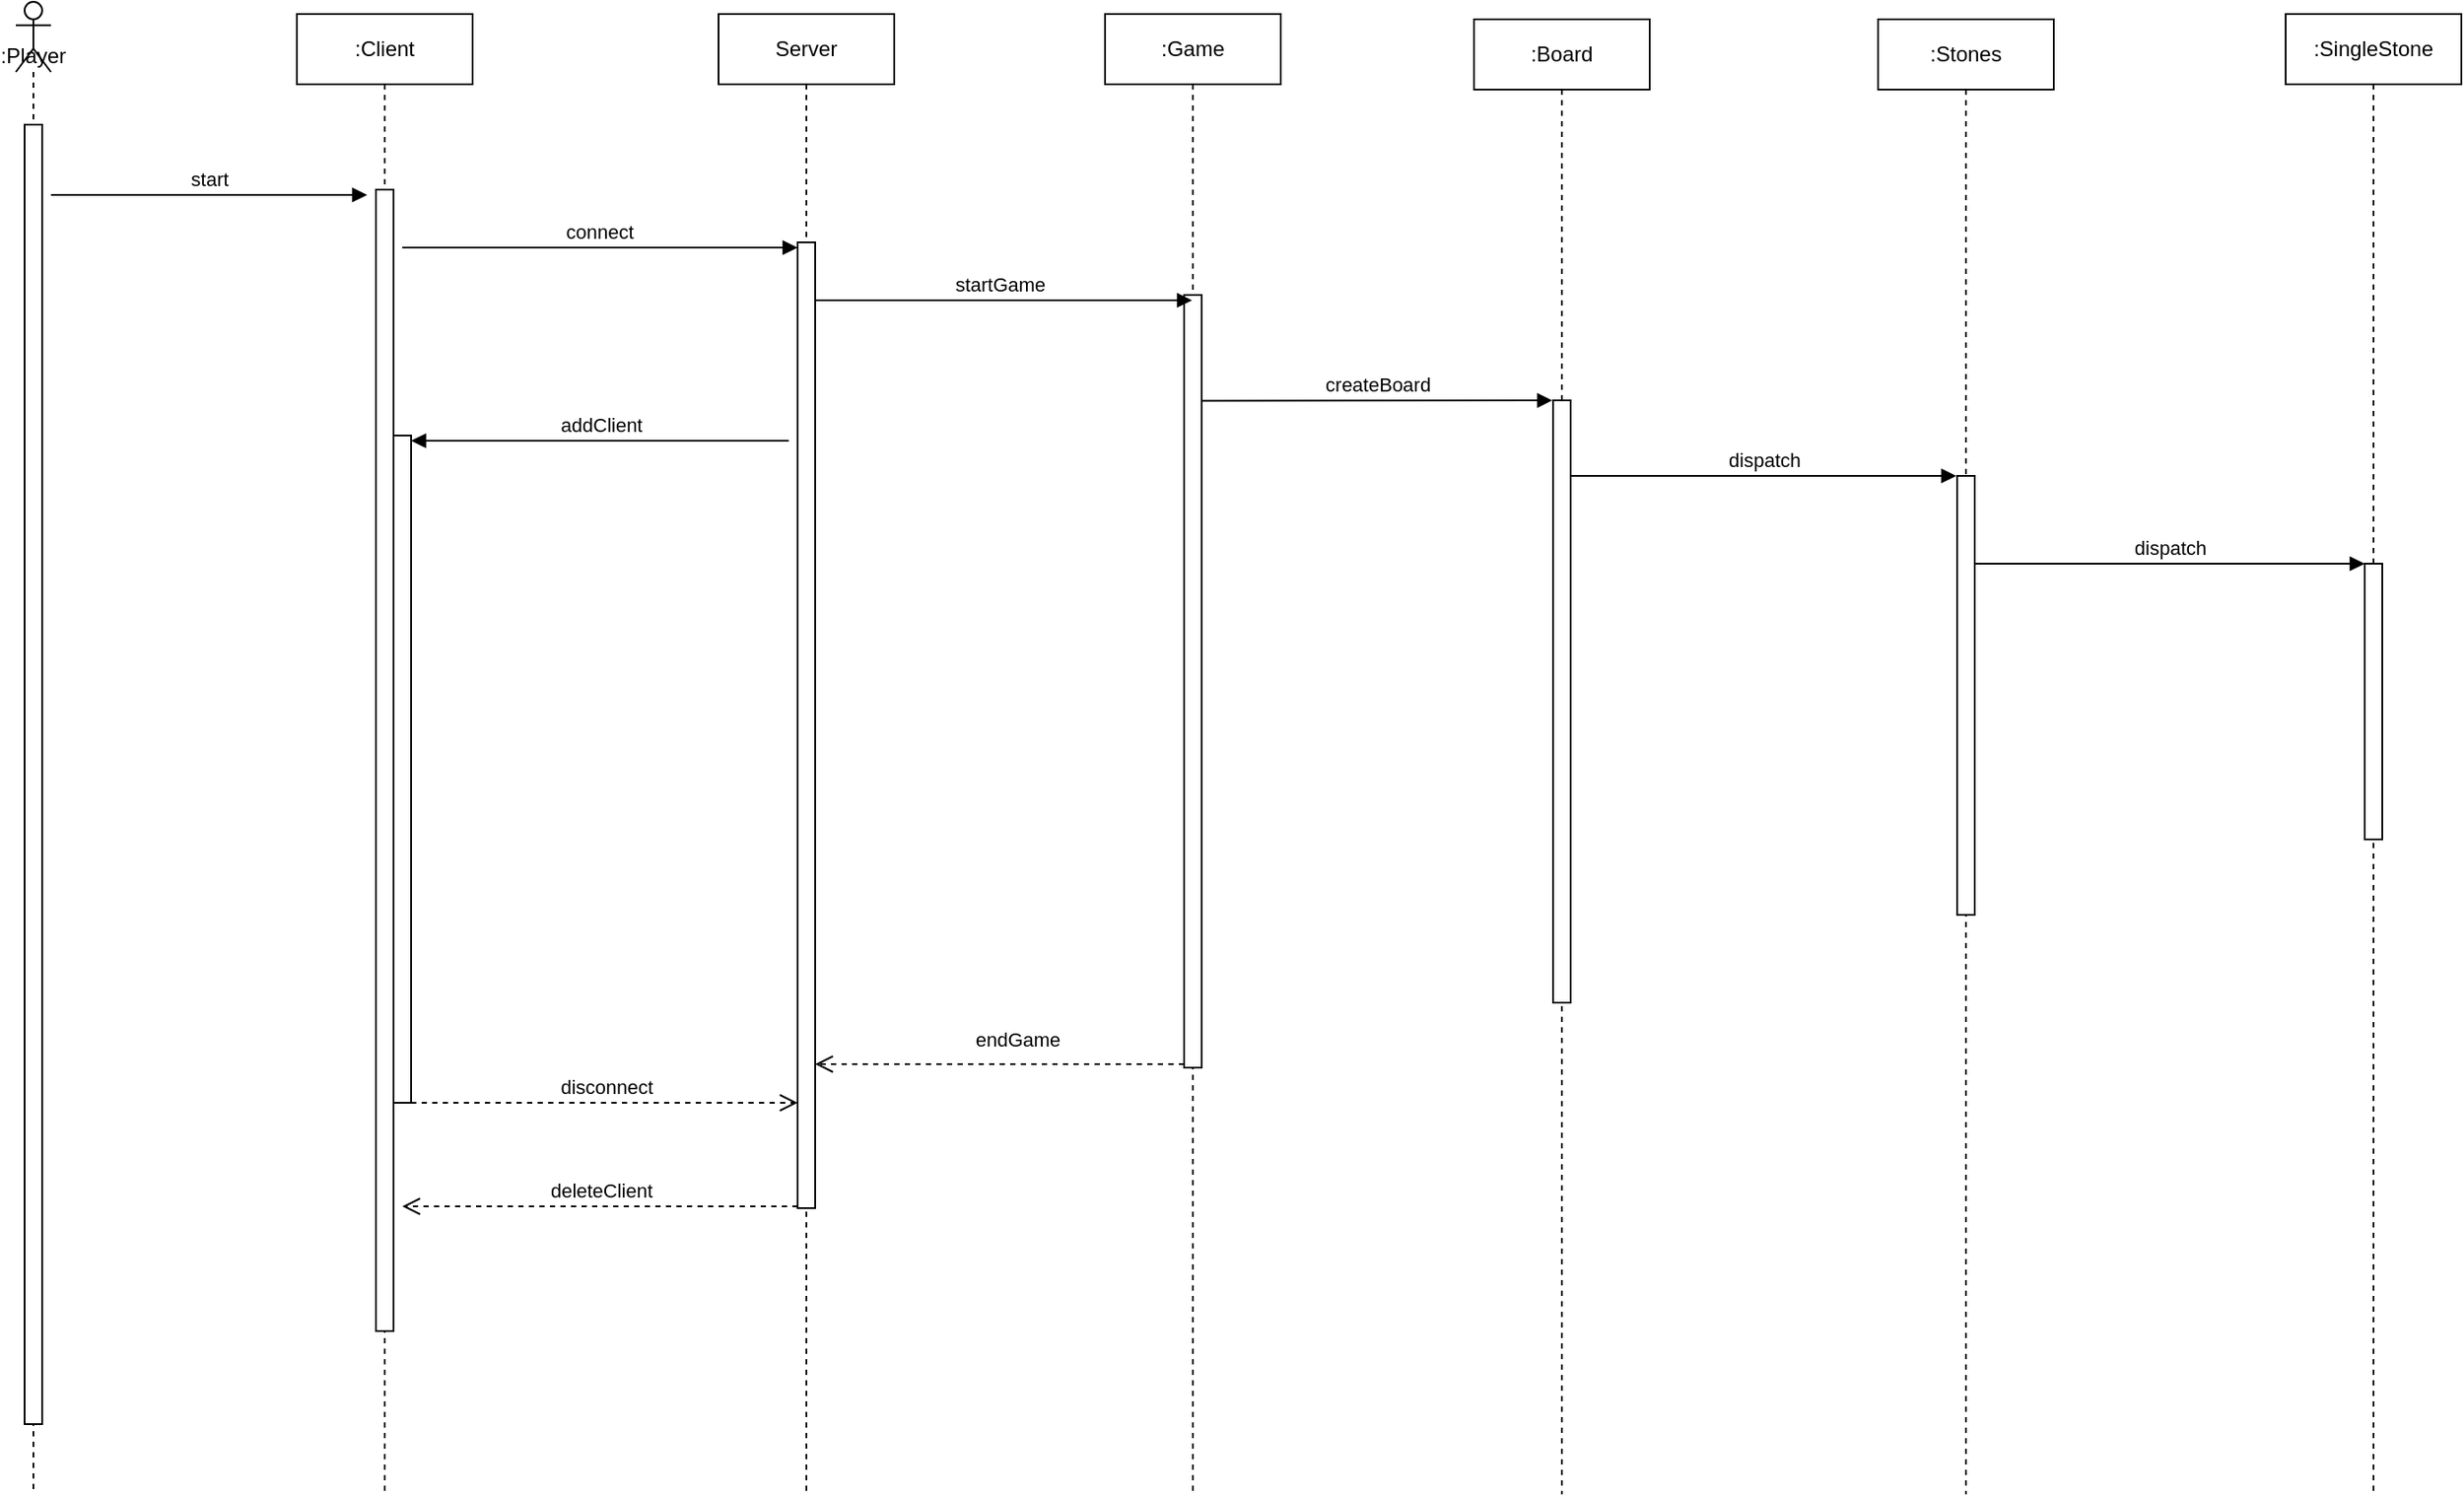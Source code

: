 <mxfile version="22.1.9" type="google">
  <diagram name="Page-1" id="2YBvvXClWsGukQMizWep">
    <mxGraphModel grid="1" page="1" gridSize="10" guides="1" tooltips="1" connect="1" arrows="1" fold="1" pageScale="1" pageWidth="850" pageHeight="1100" math="0" shadow="0">
      <root>
        <mxCell id="0" />
        <mxCell id="1" parent="0" />
        <mxCell id="aM9ryv3xv72pqoxQDRHE-1" value=":Client" style="shape=umlLifeline;perimeter=lifelinePerimeter;whiteSpace=wrap;html=1;container=0;dropTarget=0;collapsible=0;recursiveResize=0;outlineConnect=0;portConstraint=eastwest;newEdgeStyle={&quot;edgeStyle&quot;:&quot;elbowEdgeStyle&quot;,&quot;elbow&quot;:&quot;vertical&quot;,&quot;curved&quot;:0,&quot;rounded&quot;:0};" vertex="1" parent="1">
          <mxGeometry x="210" y="37" width="100" height="843" as="geometry" />
        </mxCell>
        <mxCell id="aM9ryv3xv72pqoxQDRHE-2" value="" style="html=1;points=[];perimeter=orthogonalPerimeter;outlineConnect=0;targetShapes=umlLifeline;portConstraint=eastwest;newEdgeStyle={&quot;edgeStyle&quot;:&quot;elbowEdgeStyle&quot;,&quot;elbow&quot;:&quot;vertical&quot;,&quot;curved&quot;:0,&quot;rounded&quot;:0};" vertex="1" parent="aM9ryv3xv72pqoxQDRHE-1">
          <mxGeometry x="45" y="100" width="10" height="650" as="geometry" />
        </mxCell>
        <mxCell id="aM9ryv3xv72pqoxQDRHE-4" value="" style="html=1;points=[];perimeter=orthogonalPerimeter;outlineConnect=0;targetShapes=umlLifeline;portConstraint=eastwest;newEdgeStyle={&quot;edgeStyle&quot;:&quot;elbowEdgeStyle&quot;,&quot;elbow&quot;:&quot;vertical&quot;,&quot;curved&quot;:0,&quot;rounded&quot;:0};" vertex="1" parent="aM9ryv3xv72pqoxQDRHE-1">
          <mxGeometry x="55" y="240" width="10" height="380" as="geometry" />
        </mxCell>
        <mxCell id="aM9ryv3xv72pqoxQDRHE-5" value="Server" style="shape=umlLifeline;perimeter=lifelinePerimeter;whiteSpace=wrap;html=1;container=0;dropTarget=0;collapsible=0;recursiveResize=0;outlineConnect=0;portConstraint=eastwest;newEdgeStyle={&quot;edgeStyle&quot;:&quot;elbowEdgeStyle&quot;,&quot;elbow&quot;:&quot;vertical&quot;,&quot;curved&quot;:0,&quot;rounded&quot;:0};" vertex="1" parent="1">
          <mxGeometry x="450" y="37" width="100" height="843" as="geometry" />
        </mxCell>
        <mxCell id="aM9ryv3xv72pqoxQDRHE-6" value="" style="html=1;points=[];perimeter=orthogonalPerimeter;outlineConnect=0;targetShapes=umlLifeline;portConstraint=eastwest;newEdgeStyle={&quot;edgeStyle&quot;:&quot;elbowEdgeStyle&quot;,&quot;elbow&quot;:&quot;vertical&quot;,&quot;curved&quot;:0,&quot;rounded&quot;:0};" vertex="1" parent="aM9ryv3xv72pqoxQDRHE-5">
          <mxGeometry x="45" y="130" width="10" height="550" as="geometry" />
        </mxCell>
        <mxCell id="aM9ryv3xv72pqoxQDRHE-7" value="connect" style="html=1;verticalAlign=bottom;endArrow=block;edgeStyle=elbowEdgeStyle;elbow=vertical;curved=0;rounded=0;" edge="1" parent="1">
          <mxGeometry x="-0.003" relative="1" as="geometry">
            <mxPoint x="270" y="170" as="sourcePoint" />
            <Array as="points">
              <mxPoint x="280" y="170" />
            </Array>
            <mxPoint x="495" y="170" as="targetPoint" />
            <mxPoint as="offset" />
          </mxGeometry>
        </mxCell>
        <mxCell id="aM9ryv3xv72pqoxQDRHE-8" value="deleteClient" style="html=1;verticalAlign=bottom;endArrow=open;dashed=1;endSize=8;edgeStyle=elbowEdgeStyle;elbow=vertical;curved=0;rounded=0;" edge="1" parent="1">
          <mxGeometry relative="1" as="geometry">
            <mxPoint x="270" y="716" as="targetPoint" />
            <Array as="points">
              <mxPoint x="295" y="716" />
            </Array>
            <mxPoint x="495" y="716" as="sourcePoint" />
          </mxGeometry>
        </mxCell>
        <mxCell id="aM9ryv3xv72pqoxQDRHE-9" value="addClient" style="html=1;verticalAlign=bottom;endArrow=block;edgeStyle=elbowEdgeStyle;elbow=vertical;curved=0;rounded=0;" edge="1" parent="1">
          <mxGeometry relative="1" as="geometry">
            <mxPoint x="490" y="280" as="sourcePoint" />
            <Array as="points">
              <mxPoint x="300" y="280" />
            </Array>
            <mxPoint x="275" y="280" as="targetPoint" />
          </mxGeometry>
        </mxCell>
        <mxCell id="aM9ryv3xv72pqoxQDRHE-10" value="disconnect" style="html=1;verticalAlign=bottom;endArrow=open;dashed=1;endSize=8;edgeStyle=elbowEdgeStyle;elbow=vertical;curved=0;rounded=0;" edge="1" parent="1">
          <mxGeometry x="0.004" relative="1" as="geometry">
            <mxPoint x="495" y="657" as="targetPoint" />
            <Array as="points">
              <mxPoint x="290" y="657" />
            </Array>
            <mxPoint x="275" y="657" as="sourcePoint" />
            <mxPoint as="offset" />
          </mxGeometry>
        </mxCell>
        <mxCell id="z1jBIOdIwxNhyDvHlj_x-10" value=":Player" style="shape=umlLifeline;perimeter=lifelinePerimeter;whiteSpace=wrap;html=1;container=1;dropTarget=0;collapsible=0;recursiveResize=0;outlineConnect=0;portConstraint=eastwest;newEdgeStyle={&quot;curved&quot;:0,&quot;rounded&quot;:0};participant=umlActor;verticalAlign=bottom;horizontal=1;" vertex="1" parent="1">
          <mxGeometry x="50" y="30" width="20" height="850" as="geometry" />
        </mxCell>
        <mxCell id="z1jBIOdIwxNhyDvHlj_x-12" value="" style="html=1;points=[[0,0,0,0,5],[0,1,0,0,-5],[1,0,0,0,5],[1,1,0,0,-5]];perimeter=orthogonalPerimeter;outlineConnect=0;targetShapes=umlLifeline;portConstraint=eastwest;newEdgeStyle={&quot;curved&quot;:0,&quot;rounded&quot;:0};" vertex="1" parent="z1jBIOdIwxNhyDvHlj_x-10">
          <mxGeometry x="5" y="70" width="10" height="740" as="geometry" />
        </mxCell>
        <mxCell id="z1jBIOdIwxNhyDvHlj_x-13" value=":Game" style="shape=umlLifeline;perimeter=lifelinePerimeter;whiteSpace=wrap;html=1;container=1;dropTarget=0;collapsible=0;recursiveResize=0;outlineConnect=0;portConstraint=eastwest;newEdgeStyle={&quot;curved&quot;:0,&quot;rounded&quot;:0};" vertex="1" parent="1">
          <mxGeometry x="670" y="37" width="100" height="843" as="geometry" />
        </mxCell>
        <mxCell id="z1jBIOdIwxNhyDvHlj_x-14" value="" style="html=1;points=[[0,0,0,0,5],[0,1,0,0,-5],[1,0,0,0,5],[1,1,0,0,-5]];perimeter=orthogonalPerimeter;outlineConnect=0;targetShapes=umlLifeline;portConstraint=eastwest;newEdgeStyle={&quot;curved&quot;:0,&quot;rounded&quot;:0};" vertex="1" parent="z1jBIOdIwxNhyDvHlj_x-13">
          <mxGeometry x="45" y="160" width="10" height="440" as="geometry" />
        </mxCell>
        <mxCell id="z1jBIOdIwxNhyDvHlj_x-16" value="startGame" style="html=1;verticalAlign=bottom;endArrow=block;edgeStyle=elbowEdgeStyle;elbow=vertical;curved=0;rounded=0;" edge="1" parent="1">
          <mxGeometry relative="1" as="geometry">
            <mxPoint x="510" y="200" as="sourcePoint" />
            <Array as="points">
              <mxPoint x="505" y="200" />
            </Array>
            <mxPoint x="719.5" y="200" as="targetPoint" />
          </mxGeometry>
        </mxCell>
        <mxCell id="z1jBIOdIwxNhyDvHlj_x-17" value="start" style="html=1;verticalAlign=bottom;endArrow=block;edgeStyle=elbowEdgeStyle;elbow=vertical;curved=0;rounded=0;" edge="1" parent="1">
          <mxGeometry x="-0.005" relative="1" as="geometry">
            <mxPoint x="70" y="140" as="sourcePoint" />
            <Array as="points">
              <mxPoint x="85" y="140" />
            </Array>
            <mxPoint x="250" y="140" as="targetPoint" />
            <mxPoint as="offset" />
          </mxGeometry>
        </mxCell>
        <mxCell id="z1jBIOdIwxNhyDvHlj_x-20" value=":Board" style="shape=umlLifeline;perimeter=lifelinePerimeter;whiteSpace=wrap;html=1;container=1;dropTarget=0;collapsible=0;recursiveResize=0;outlineConnect=0;portConstraint=eastwest;newEdgeStyle={&quot;curved&quot;:0,&quot;rounded&quot;:0};" vertex="1" parent="1">
          <mxGeometry x="880" y="40" width="100" height="840" as="geometry" />
        </mxCell>
        <mxCell id="z1jBIOdIwxNhyDvHlj_x-25" value="" style="html=1;points=[[0,0,0,0,5],[0,1,0,0,-5],[1,0,0,0,5],[1,1,0,0,-5]];perimeter=orthogonalPerimeter;outlineConnect=0;targetShapes=umlLifeline;portConstraint=eastwest;newEdgeStyle={&quot;curved&quot;:0,&quot;rounded&quot;:0};" vertex="1" parent="z1jBIOdIwxNhyDvHlj_x-20">
          <mxGeometry x="45" y="217" width="10" height="343" as="geometry" />
        </mxCell>
        <mxCell id="z1jBIOdIwxNhyDvHlj_x-21" value=":Stones" style="shape=umlLifeline;perimeter=lifelinePerimeter;whiteSpace=wrap;html=1;container=1;dropTarget=0;collapsible=0;recursiveResize=0;outlineConnect=0;portConstraint=eastwest;newEdgeStyle={&quot;curved&quot;:0,&quot;rounded&quot;:0};" vertex="1" parent="1">
          <mxGeometry x="1110" y="40" width="100" height="840" as="geometry" />
        </mxCell>
        <mxCell id="z1jBIOdIwxNhyDvHlj_x-26" value="" style="html=1;points=[[0,0,0,0,5],[0,1,0,0,-5],[1,0,0,0,5],[1,1,0,0,-5]];perimeter=orthogonalPerimeter;outlineConnect=0;targetShapes=umlLifeline;portConstraint=eastwest;newEdgeStyle={&quot;curved&quot;:0,&quot;rounded&quot;:0};" vertex="1" parent="z1jBIOdIwxNhyDvHlj_x-21">
          <mxGeometry x="45" y="260" width="10" height="250" as="geometry" />
        </mxCell>
        <mxCell id="z1jBIOdIwxNhyDvHlj_x-22" value=":SingleStone" style="shape=umlLifeline;perimeter=lifelinePerimeter;whiteSpace=wrap;html=1;container=1;dropTarget=0;collapsible=0;recursiveResize=0;outlineConnect=0;portConstraint=eastwest;newEdgeStyle={&quot;curved&quot;:0,&quot;rounded&quot;:0};" vertex="1" parent="1">
          <mxGeometry x="1342" y="37" width="100" height="843" as="geometry" />
        </mxCell>
        <mxCell id="z1jBIOdIwxNhyDvHlj_x-27" value="" style="html=1;points=[[0,0,0,0,5],[0,1,0,0,-5],[1,0,0,0,5],[1,1,0,0,-5]];perimeter=orthogonalPerimeter;outlineConnect=0;targetShapes=umlLifeline;portConstraint=eastwest;newEdgeStyle={&quot;curved&quot;:0,&quot;rounded&quot;:0};" vertex="1" parent="z1jBIOdIwxNhyDvHlj_x-22">
          <mxGeometry x="45" y="313" width="10" height="157" as="geometry" />
        </mxCell>
        <mxCell id="z1jBIOdIwxNhyDvHlj_x-24" value="endGame" style="html=1;verticalAlign=bottom;endArrow=open;dashed=1;endSize=8;edgeStyle=elbowEdgeStyle;elbow=vertical;curved=0;rounded=0;" edge="1" parent="1" source="z1jBIOdIwxNhyDvHlj_x-14">
          <mxGeometry x="-0.095" y="-5" relative="1" as="geometry">
            <mxPoint x="505" y="635" as="targetPoint" />
            <Array as="points">
              <mxPoint x="505" y="635" />
            </Array>
            <mxPoint x="710" y="635" as="sourcePoint" />
            <mxPoint as="offset" />
          </mxGeometry>
        </mxCell>
        <mxCell id="z1jBIOdIwxNhyDvHlj_x-28" value="createBoard" style="html=1;verticalAlign=bottom;endArrow=block;edgeStyle=elbowEdgeStyle;elbow=vertical;curved=0;rounded=0;" edge="1" parent="1">
          <mxGeometry relative="1" as="geometry">
            <mxPoint x="725.0" y="257.205" as="sourcePoint" />
            <Array as="points" />
            <mxPoint x="924.5" y="257" as="targetPoint" />
          </mxGeometry>
        </mxCell>
        <mxCell id="z1jBIOdIwxNhyDvHlj_x-29" value="dispatch" style="html=1;verticalAlign=bottom;endArrow=block;edgeStyle=elbowEdgeStyle;elbow=vertical;curved=0;rounded=0;" edge="1" parent="1" source="z1jBIOdIwxNhyDvHlj_x-25">
          <mxGeometry relative="1" as="geometry">
            <mxPoint x="940" y="300" as="sourcePoint" />
            <Array as="points">
              <mxPoint x="940" y="300" />
            </Array>
            <mxPoint x="1154.5" y="300" as="targetPoint" />
          </mxGeometry>
        </mxCell>
        <mxCell id="z1jBIOdIwxNhyDvHlj_x-30" value="dispatch" style="html=1;verticalAlign=bottom;endArrow=block;edgeStyle=elbowEdgeStyle;elbow=vertical;curved=0;rounded=0;" edge="1" parent="1" source="z1jBIOdIwxNhyDvHlj_x-26" target="z1jBIOdIwxNhyDvHlj_x-27">
          <mxGeometry relative="1" as="geometry">
            <mxPoint x="1170" y="350" as="sourcePoint" />
            <Array as="points">
              <mxPoint x="1170" y="350" />
            </Array>
            <mxPoint x="1384.5" y="350" as="targetPoint" />
          </mxGeometry>
        </mxCell>
      </root>
    </mxGraphModel>
  </diagram>
</mxfile>

